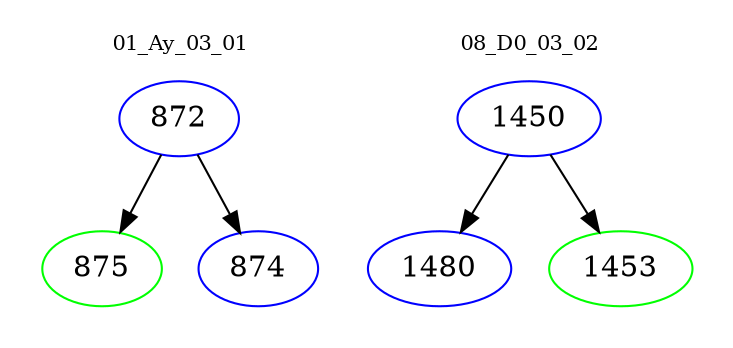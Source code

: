 digraph{
subgraph cluster_0 {
color = white
label = "01_Ay_03_01";
fontsize=10;
T0_872 [label="872", color="blue"]
T0_872 -> T0_875 [color="black"]
T0_875 [label="875", color="green"]
T0_872 -> T0_874 [color="black"]
T0_874 [label="874", color="blue"]
}
subgraph cluster_1 {
color = white
label = "08_D0_03_02";
fontsize=10;
T1_1450 [label="1450", color="blue"]
T1_1450 -> T1_1480 [color="black"]
T1_1480 [label="1480", color="blue"]
T1_1450 -> T1_1453 [color="black"]
T1_1453 [label="1453", color="green"]
}
}
